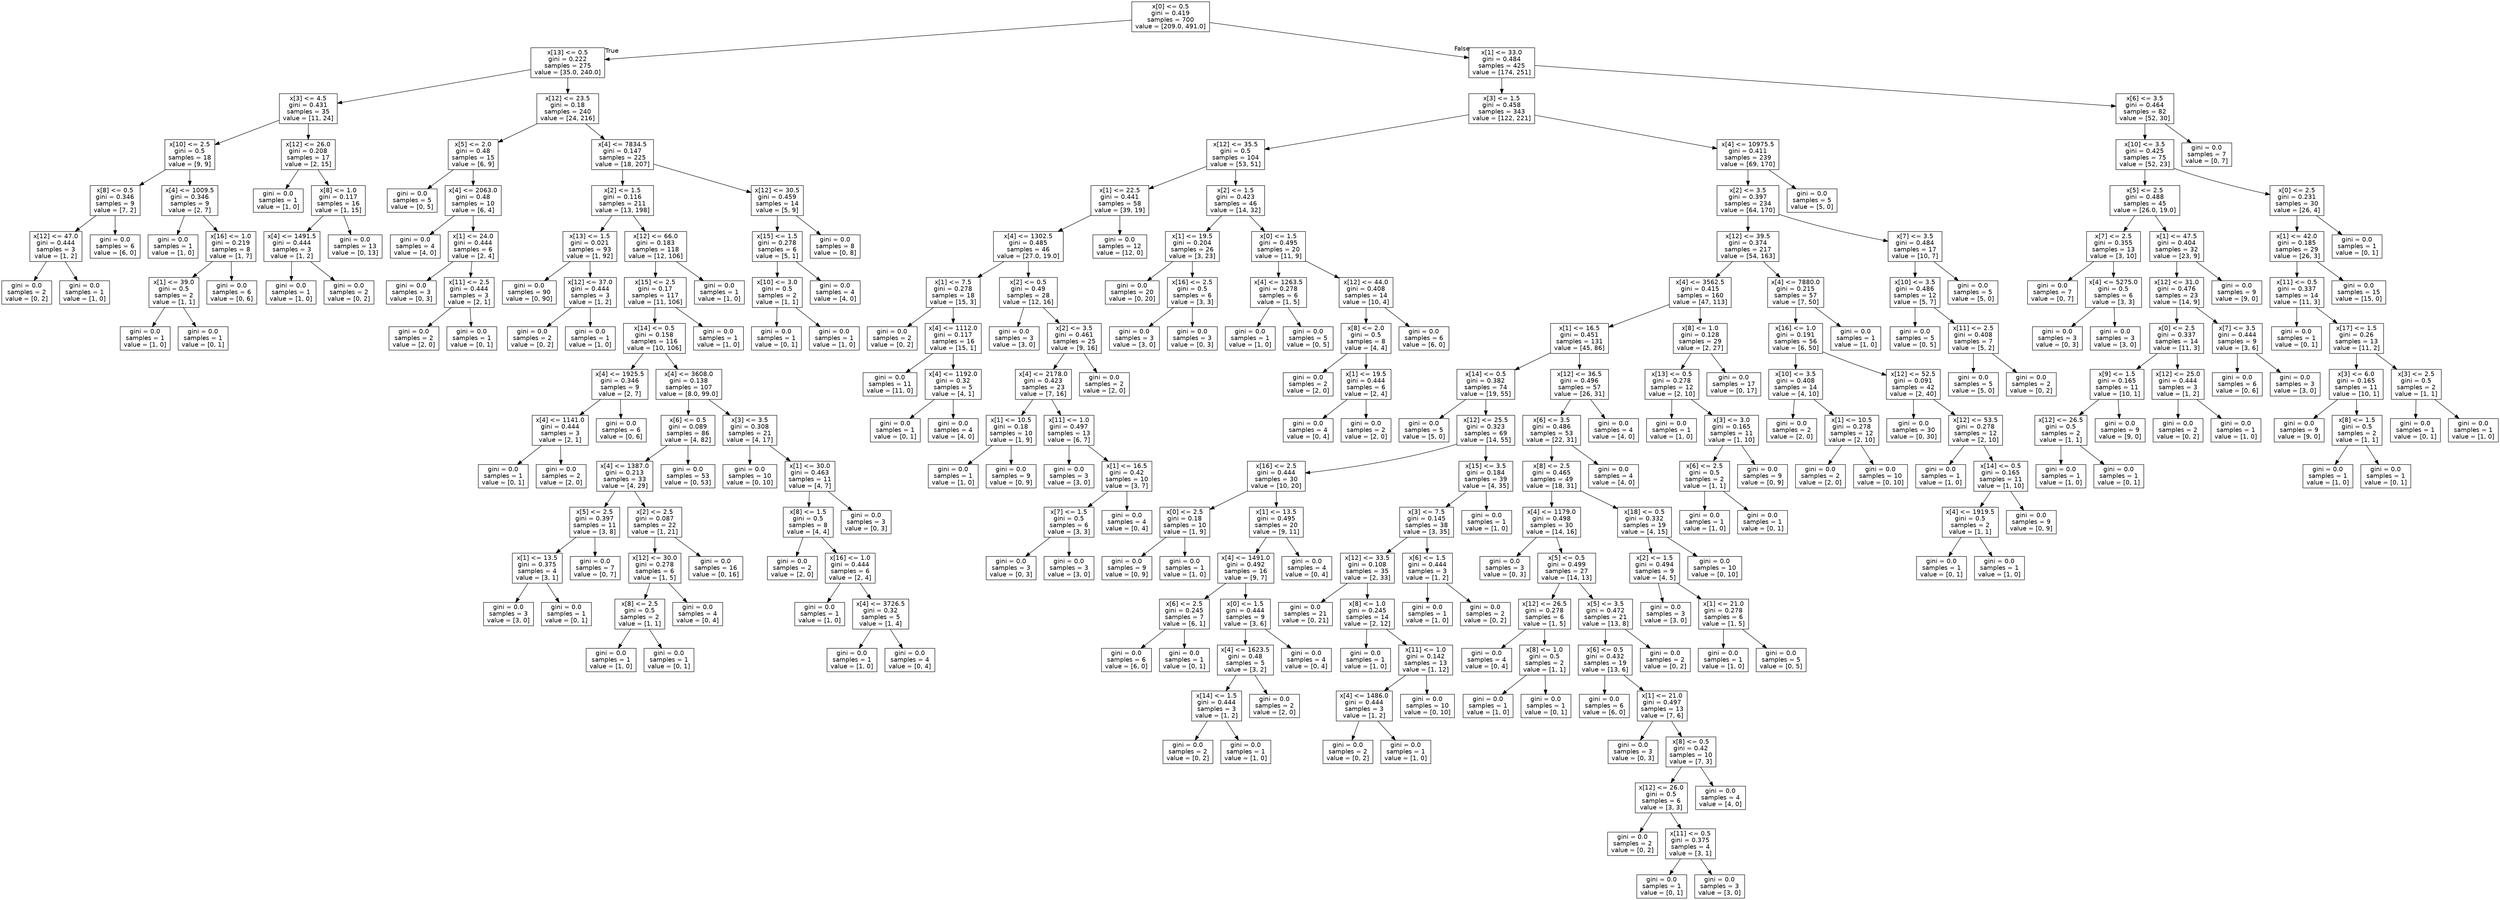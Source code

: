 digraph Tree {
node [shape=box, fontname="helvetica"] ;
edge [fontname="helvetica"] ;
0 [label="x[0] <= 0.5\ngini = 0.419\nsamples = 700\nvalue = [209.0, 491.0]"] ;
1 [label="x[13] <= 0.5\ngini = 0.222\nsamples = 275\nvalue = [35.0, 240.0]"] ;
0 -> 1 [labeldistance=2.5, labelangle=45, headlabel="True"] ;
2 [label="x[3] <= 4.5\ngini = 0.431\nsamples = 35\nvalue = [11, 24]"] ;
1 -> 2 ;
3 [label="x[10] <= 2.5\ngini = 0.5\nsamples = 18\nvalue = [9, 9]"] ;
2 -> 3 ;
4 [label="x[8] <= 0.5\ngini = 0.346\nsamples = 9\nvalue = [7, 2]"] ;
3 -> 4 ;
5 [label="x[12] <= 47.0\ngini = 0.444\nsamples = 3\nvalue = [1, 2]"] ;
4 -> 5 ;
6 [label="gini = 0.0\nsamples = 2\nvalue = [0, 2]"] ;
5 -> 6 ;
7 [label="gini = 0.0\nsamples = 1\nvalue = [1, 0]"] ;
5 -> 7 ;
8 [label="gini = 0.0\nsamples = 6\nvalue = [6, 0]"] ;
4 -> 8 ;
9 [label="x[4] <= 1009.5\ngini = 0.346\nsamples = 9\nvalue = [2, 7]"] ;
3 -> 9 ;
10 [label="gini = 0.0\nsamples = 1\nvalue = [1, 0]"] ;
9 -> 10 ;
11 [label="x[16] <= 1.0\ngini = 0.219\nsamples = 8\nvalue = [1, 7]"] ;
9 -> 11 ;
12 [label="x[1] <= 39.0\ngini = 0.5\nsamples = 2\nvalue = [1, 1]"] ;
11 -> 12 ;
13 [label="gini = 0.0\nsamples = 1\nvalue = [1, 0]"] ;
12 -> 13 ;
14 [label="gini = 0.0\nsamples = 1\nvalue = [0, 1]"] ;
12 -> 14 ;
15 [label="gini = 0.0\nsamples = 6\nvalue = [0, 6]"] ;
11 -> 15 ;
16 [label="x[12] <= 26.0\ngini = 0.208\nsamples = 17\nvalue = [2, 15]"] ;
2 -> 16 ;
17 [label="gini = 0.0\nsamples = 1\nvalue = [1, 0]"] ;
16 -> 17 ;
18 [label="x[8] <= 1.0\ngini = 0.117\nsamples = 16\nvalue = [1, 15]"] ;
16 -> 18 ;
19 [label="x[4] <= 1491.5\ngini = 0.444\nsamples = 3\nvalue = [1, 2]"] ;
18 -> 19 ;
20 [label="gini = 0.0\nsamples = 1\nvalue = [1, 0]"] ;
19 -> 20 ;
21 [label="gini = 0.0\nsamples = 2\nvalue = [0, 2]"] ;
19 -> 21 ;
22 [label="gini = 0.0\nsamples = 13\nvalue = [0, 13]"] ;
18 -> 22 ;
23 [label="x[12] <= 23.5\ngini = 0.18\nsamples = 240\nvalue = [24, 216]"] ;
1 -> 23 ;
24 [label="x[5] <= 2.0\ngini = 0.48\nsamples = 15\nvalue = [6, 9]"] ;
23 -> 24 ;
25 [label="gini = 0.0\nsamples = 5\nvalue = [0, 5]"] ;
24 -> 25 ;
26 [label="x[4] <= 2063.0\ngini = 0.48\nsamples = 10\nvalue = [6, 4]"] ;
24 -> 26 ;
27 [label="gini = 0.0\nsamples = 4\nvalue = [4, 0]"] ;
26 -> 27 ;
28 [label="x[1] <= 24.0\ngini = 0.444\nsamples = 6\nvalue = [2, 4]"] ;
26 -> 28 ;
29 [label="gini = 0.0\nsamples = 3\nvalue = [0, 3]"] ;
28 -> 29 ;
30 [label="x[11] <= 2.5\ngini = 0.444\nsamples = 3\nvalue = [2, 1]"] ;
28 -> 30 ;
31 [label="gini = 0.0\nsamples = 2\nvalue = [2, 0]"] ;
30 -> 31 ;
32 [label="gini = 0.0\nsamples = 1\nvalue = [0, 1]"] ;
30 -> 32 ;
33 [label="x[4] <= 7834.5\ngini = 0.147\nsamples = 225\nvalue = [18, 207]"] ;
23 -> 33 ;
34 [label="x[2] <= 1.5\ngini = 0.116\nsamples = 211\nvalue = [13, 198]"] ;
33 -> 34 ;
35 [label="x[13] <= 1.5\ngini = 0.021\nsamples = 93\nvalue = [1, 92]"] ;
34 -> 35 ;
36 [label="gini = 0.0\nsamples = 90\nvalue = [0, 90]"] ;
35 -> 36 ;
37 [label="x[12] <= 37.0\ngini = 0.444\nsamples = 3\nvalue = [1, 2]"] ;
35 -> 37 ;
38 [label="gini = 0.0\nsamples = 2\nvalue = [0, 2]"] ;
37 -> 38 ;
39 [label="gini = 0.0\nsamples = 1\nvalue = [1, 0]"] ;
37 -> 39 ;
40 [label="x[12] <= 66.0\ngini = 0.183\nsamples = 118\nvalue = [12, 106]"] ;
34 -> 40 ;
41 [label="x[15] <= 2.5\ngini = 0.17\nsamples = 117\nvalue = [11, 106]"] ;
40 -> 41 ;
42 [label="x[14] <= 0.5\ngini = 0.158\nsamples = 116\nvalue = [10, 106]"] ;
41 -> 42 ;
43 [label="x[4] <= 1925.5\ngini = 0.346\nsamples = 9\nvalue = [2, 7]"] ;
42 -> 43 ;
44 [label="x[4] <= 1141.0\ngini = 0.444\nsamples = 3\nvalue = [2, 1]"] ;
43 -> 44 ;
45 [label="gini = 0.0\nsamples = 1\nvalue = [0, 1]"] ;
44 -> 45 ;
46 [label="gini = 0.0\nsamples = 2\nvalue = [2, 0]"] ;
44 -> 46 ;
47 [label="gini = 0.0\nsamples = 6\nvalue = [0, 6]"] ;
43 -> 47 ;
48 [label="x[4] <= 3608.0\ngini = 0.138\nsamples = 107\nvalue = [8.0, 99.0]"] ;
42 -> 48 ;
49 [label="x[6] <= 0.5\ngini = 0.089\nsamples = 86\nvalue = [4, 82]"] ;
48 -> 49 ;
50 [label="x[4] <= 1387.0\ngini = 0.213\nsamples = 33\nvalue = [4, 29]"] ;
49 -> 50 ;
51 [label="x[5] <= 2.5\ngini = 0.397\nsamples = 11\nvalue = [3, 8]"] ;
50 -> 51 ;
52 [label="x[1] <= 13.5\ngini = 0.375\nsamples = 4\nvalue = [3, 1]"] ;
51 -> 52 ;
53 [label="gini = 0.0\nsamples = 3\nvalue = [3, 0]"] ;
52 -> 53 ;
54 [label="gini = 0.0\nsamples = 1\nvalue = [0, 1]"] ;
52 -> 54 ;
55 [label="gini = 0.0\nsamples = 7\nvalue = [0, 7]"] ;
51 -> 55 ;
56 [label="x[2] <= 2.5\ngini = 0.087\nsamples = 22\nvalue = [1, 21]"] ;
50 -> 56 ;
57 [label="x[12] <= 30.0\ngini = 0.278\nsamples = 6\nvalue = [1, 5]"] ;
56 -> 57 ;
58 [label="x[8] <= 2.5\ngini = 0.5\nsamples = 2\nvalue = [1, 1]"] ;
57 -> 58 ;
59 [label="gini = 0.0\nsamples = 1\nvalue = [1, 0]"] ;
58 -> 59 ;
60 [label="gini = 0.0\nsamples = 1\nvalue = [0, 1]"] ;
58 -> 60 ;
61 [label="gini = 0.0\nsamples = 4\nvalue = [0, 4]"] ;
57 -> 61 ;
62 [label="gini = 0.0\nsamples = 16\nvalue = [0, 16]"] ;
56 -> 62 ;
63 [label="gini = 0.0\nsamples = 53\nvalue = [0, 53]"] ;
49 -> 63 ;
64 [label="x[3] <= 3.5\ngini = 0.308\nsamples = 21\nvalue = [4, 17]"] ;
48 -> 64 ;
65 [label="gini = 0.0\nsamples = 10\nvalue = [0, 10]"] ;
64 -> 65 ;
66 [label="x[1] <= 30.0\ngini = 0.463\nsamples = 11\nvalue = [4, 7]"] ;
64 -> 66 ;
67 [label="x[8] <= 1.5\ngini = 0.5\nsamples = 8\nvalue = [4, 4]"] ;
66 -> 67 ;
68 [label="gini = 0.0\nsamples = 2\nvalue = [2, 0]"] ;
67 -> 68 ;
69 [label="x[16] <= 1.0\ngini = 0.444\nsamples = 6\nvalue = [2, 4]"] ;
67 -> 69 ;
70 [label="gini = 0.0\nsamples = 1\nvalue = [1, 0]"] ;
69 -> 70 ;
71 [label="x[4] <= 3726.5\ngini = 0.32\nsamples = 5\nvalue = [1, 4]"] ;
69 -> 71 ;
72 [label="gini = 0.0\nsamples = 1\nvalue = [1, 0]"] ;
71 -> 72 ;
73 [label="gini = 0.0\nsamples = 4\nvalue = [0, 4]"] ;
71 -> 73 ;
74 [label="gini = 0.0\nsamples = 3\nvalue = [0, 3]"] ;
66 -> 74 ;
75 [label="gini = 0.0\nsamples = 1\nvalue = [1, 0]"] ;
41 -> 75 ;
76 [label="gini = 0.0\nsamples = 1\nvalue = [1, 0]"] ;
40 -> 76 ;
77 [label="x[12] <= 30.5\ngini = 0.459\nsamples = 14\nvalue = [5, 9]"] ;
33 -> 77 ;
78 [label="x[15] <= 1.5\ngini = 0.278\nsamples = 6\nvalue = [5, 1]"] ;
77 -> 78 ;
79 [label="x[10] <= 3.0\ngini = 0.5\nsamples = 2\nvalue = [1, 1]"] ;
78 -> 79 ;
80 [label="gini = 0.0\nsamples = 1\nvalue = [0, 1]"] ;
79 -> 80 ;
81 [label="gini = 0.0\nsamples = 1\nvalue = [1, 0]"] ;
79 -> 81 ;
82 [label="gini = 0.0\nsamples = 4\nvalue = [4, 0]"] ;
78 -> 82 ;
83 [label="gini = 0.0\nsamples = 8\nvalue = [0, 8]"] ;
77 -> 83 ;
84 [label="x[1] <= 33.0\ngini = 0.484\nsamples = 425\nvalue = [174, 251]"] ;
0 -> 84 [labeldistance=2.5, labelangle=-45, headlabel="False"] ;
85 [label="x[3] <= 1.5\ngini = 0.458\nsamples = 343\nvalue = [122, 221]"] ;
84 -> 85 ;
86 [label="x[12] <= 35.5\ngini = 0.5\nsamples = 104\nvalue = [53, 51]"] ;
85 -> 86 ;
87 [label="x[1] <= 22.5\ngini = 0.441\nsamples = 58\nvalue = [39, 19]"] ;
86 -> 87 ;
88 [label="x[4] <= 1302.5\ngini = 0.485\nsamples = 46\nvalue = [27.0, 19.0]"] ;
87 -> 88 ;
89 [label="x[1] <= 7.5\ngini = 0.278\nsamples = 18\nvalue = [15, 3]"] ;
88 -> 89 ;
90 [label="gini = 0.0\nsamples = 2\nvalue = [0, 2]"] ;
89 -> 90 ;
91 [label="x[4] <= 1112.0\ngini = 0.117\nsamples = 16\nvalue = [15, 1]"] ;
89 -> 91 ;
92 [label="gini = 0.0\nsamples = 11\nvalue = [11, 0]"] ;
91 -> 92 ;
93 [label="x[4] <= 1192.0\ngini = 0.32\nsamples = 5\nvalue = [4, 1]"] ;
91 -> 93 ;
94 [label="gini = 0.0\nsamples = 1\nvalue = [0, 1]"] ;
93 -> 94 ;
95 [label="gini = 0.0\nsamples = 4\nvalue = [4, 0]"] ;
93 -> 95 ;
96 [label="x[2] <= 0.5\ngini = 0.49\nsamples = 28\nvalue = [12, 16]"] ;
88 -> 96 ;
97 [label="gini = 0.0\nsamples = 3\nvalue = [3, 0]"] ;
96 -> 97 ;
98 [label="x[2] <= 3.5\ngini = 0.461\nsamples = 25\nvalue = [9, 16]"] ;
96 -> 98 ;
99 [label="x[4] <= 2178.0\ngini = 0.423\nsamples = 23\nvalue = [7, 16]"] ;
98 -> 99 ;
100 [label="x[1] <= 10.5\ngini = 0.18\nsamples = 10\nvalue = [1, 9]"] ;
99 -> 100 ;
101 [label="gini = 0.0\nsamples = 1\nvalue = [1, 0]"] ;
100 -> 101 ;
102 [label="gini = 0.0\nsamples = 9\nvalue = [0, 9]"] ;
100 -> 102 ;
103 [label="x[11] <= 1.0\ngini = 0.497\nsamples = 13\nvalue = [6, 7]"] ;
99 -> 103 ;
104 [label="gini = 0.0\nsamples = 3\nvalue = [3, 0]"] ;
103 -> 104 ;
105 [label="x[1] <= 16.5\ngini = 0.42\nsamples = 10\nvalue = [3, 7]"] ;
103 -> 105 ;
106 [label="x[7] <= 1.5\ngini = 0.5\nsamples = 6\nvalue = [3, 3]"] ;
105 -> 106 ;
107 [label="gini = 0.0\nsamples = 3\nvalue = [0, 3]"] ;
106 -> 107 ;
108 [label="gini = 0.0\nsamples = 3\nvalue = [3, 0]"] ;
106 -> 108 ;
109 [label="gini = 0.0\nsamples = 4\nvalue = [0, 4]"] ;
105 -> 109 ;
110 [label="gini = 0.0\nsamples = 2\nvalue = [2, 0]"] ;
98 -> 110 ;
111 [label="gini = 0.0\nsamples = 12\nvalue = [12, 0]"] ;
87 -> 111 ;
112 [label="x[2] <= 1.5\ngini = 0.423\nsamples = 46\nvalue = [14, 32]"] ;
86 -> 112 ;
113 [label="x[1] <= 19.5\ngini = 0.204\nsamples = 26\nvalue = [3, 23]"] ;
112 -> 113 ;
114 [label="gini = 0.0\nsamples = 20\nvalue = [0, 20]"] ;
113 -> 114 ;
115 [label="x[16] <= 2.5\ngini = 0.5\nsamples = 6\nvalue = [3, 3]"] ;
113 -> 115 ;
116 [label="gini = 0.0\nsamples = 3\nvalue = [3, 0]"] ;
115 -> 116 ;
117 [label="gini = 0.0\nsamples = 3\nvalue = [0, 3]"] ;
115 -> 117 ;
118 [label="x[0] <= 1.5\ngini = 0.495\nsamples = 20\nvalue = [11, 9]"] ;
112 -> 118 ;
119 [label="x[4] <= 1263.5\ngini = 0.278\nsamples = 6\nvalue = [1, 5]"] ;
118 -> 119 ;
120 [label="gini = 0.0\nsamples = 1\nvalue = [1, 0]"] ;
119 -> 120 ;
121 [label="gini = 0.0\nsamples = 5\nvalue = [0, 5]"] ;
119 -> 121 ;
122 [label="x[12] <= 44.0\ngini = 0.408\nsamples = 14\nvalue = [10, 4]"] ;
118 -> 122 ;
123 [label="x[8] <= 2.0\ngini = 0.5\nsamples = 8\nvalue = [4, 4]"] ;
122 -> 123 ;
124 [label="gini = 0.0\nsamples = 2\nvalue = [2, 0]"] ;
123 -> 124 ;
125 [label="x[1] <= 19.5\ngini = 0.444\nsamples = 6\nvalue = [2, 4]"] ;
123 -> 125 ;
126 [label="gini = 0.0\nsamples = 4\nvalue = [0, 4]"] ;
125 -> 126 ;
127 [label="gini = 0.0\nsamples = 2\nvalue = [2, 0]"] ;
125 -> 127 ;
128 [label="gini = 0.0\nsamples = 6\nvalue = [6, 0]"] ;
122 -> 128 ;
129 [label="x[4] <= 10975.5\ngini = 0.411\nsamples = 239\nvalue = [69, 170]"] ;
85 -> 129 ;
130 [label="x[2] <= 3.5\ngini = 0.397\nsamples = 234\nvalue = [64, 170]"] ;
129 -> 130 ;
131 [label="x[12] <= 39.5\ngini = 0.374\nsamples = 217\nvalue = [54, 163]"] ;
130 -> 131 ;
132 [label="x[4] <= 3562.5\ngini = 0.415\nsamples = 160\nvalue = [47, 113]"] ;
131 -> 132 ;
133 [label="x[1] <= 16.5\ngini = 0.451\nsamples = 131\nvalue = [45, 86]"] ;
132 -> 133 ;
134 [label="x[14] <= 0.5\ngini = 0.382\nsamples = 74\nvalue = [19, 55]"] ;
133 -> 134 ;
135 [label="gini = 0.0\nsamples = 5\nvalue = [5, 0]"] ;
134 -> 135 ;
136 [label="x[12] <= 25.5\ngini = 0.323\nsamples = 69\nvalue = [14, 55]"] ;
134 -> 136 ;
137 [label="x[16] <= 2.5\ngini = 0.444\nsamples = 30\nvalue = [10, 20]"] ;
136 -> 137 ;
138 [label="x[0] <= 2.5\ngini = 0.18\nsamples = 10\nvalue = [1, 9]"] ;
137 -> 138 ;
139 [label="gini = 0.0\nsamples = 9\nvalue = [0, 9]"] ;
138 -> 139 ;
140 [label="gini = 0.0\nsamples = 1\nvalue = [1, 0]"] ;
138 -> 140 ;
141 [label="x[1] <= 13.5\ngini = 0.495\nsamples = 20\nvalue = [9, 11]"] ;
137 -> 141 ;
142 [label="x[4] <= 1491.0\ngini = 0.492\nsamples = 16\nvalue = [9, 7]"] ;
141 -> 142 ;
143 [label="x[6] <= 2.5\ngini = 0.245\nsamples = 7\nvalue = [6, 1]"] ;
142 -> 143 ;
144 [label="gini = 0.0\nsamples = 6\nvalue = [6, 0]"] ;
143 -> 144 ;
145 [label="gini = 0.0\nsamples = 1\nvalue = [0, 1]"] ;
143 -> 145 ;
146 [label="x[0] <= 1.5\ngini = 0.444\nsamples = 9\nvalue = [3, 6]"] ;
142 -> 146 ;
147 [label="x[4] <= 1623.5\ngini = 0.48\nsamples = 5\nvalue = [3, 2]"] ;
146 -> 147 ;
148 [label="x[14] <= 1.5\ngini = 0.444\nsamples = 3\nvalue = [1, 2]"] ;
147 -> 148 ;
149 [label="gini = 0.0\nsamples = 2\nvalue = [0, 2]"] ;
148 -> 149 ;
150 [label="gini = 0.0\nsamples = 1\nvalue = [1, 0]"] ;
148 -> 150 ;
151 [label="gini = 0.0\nsamples = 2\nvalue = [2, 0]"] ;
147 -> 151 ;
152 [label="gini = 0.0\nsamples = 4\nvalue = [0, 4]"] ;
146 -> 152 ;
153 [label="gini = 0.0\nsamples = 4\nvalue = [0, 4]"] ;
141 -> 153 ;
154 [label="x[15] <= 3.5\ngini = 0.184\nsamples = 39\nvalue = [4, 35]"] ;
136 -> 154 ;
155 [label="x[3] <= 7.5\ngini = 0.145\nsamples = 38\nvalue = [3, 35]"] ;
154 -> 155 ;
156 [label="x[12] <= 33.5\ngini = 0.108\nsamples = 35\nvalue = [2, 33]"] ;
155 -> 156 ;
157 [label="gini = 0.0\nsamples = 21\nvalue = [0, 21]"] ;
156 -> 157 ;
158 [label="x[8] <= 1.0\ngini = 0.245\nsamples = 14\nvalue = [2, 12]"] ;
156 -> 158 ;
159 [label="gini = 0.0\nsamples = 1\nvalue = [1, 0]"] ;
158 -> 159 ;
160 [label="x[11] <= 1.0\ngini = 0.142\nsamples = 13\nvalue = [1, 12]"] ;
158 -> 160 ;
161 [label="x[4] <= 1486.0\ngini = 0.444\nsamples = 3\nvalue = [1, 2]"] ;
160 -> 161 ;
162 [label="gini = 0.0\nsamples = 2\nvalue = [0, 2]"] ;
161 -> 162 ;
163 [label="gini = 0.0\nsamples = 1\nvalue = [1, 0]"] ;
161 -> 163 ;
164 [label="gini = 0.0\nsamples = 10\nvalue = [0, 10]"] ;
160 -> 164 ;
165 [label="x[6] <= 1.5\ngini = 0.444\nsamples = 3\nvalue = [1, 2]"] ;
155 -> 165 ;
166 [label="gini = 0.0\nsamples = 1\nvalue = [1, 0]"] ;
165 -> 166 ;
167 [label="gini = 0.0\nsamples = 2\nvalue = [0, 2]"] ;
165 -> 167 ;
168 [label="gini = 0.0\nsamples = 1\nvalue = [1, 0]"] ;
154 -> 168 ;
169 [label="x[12] <= 36.5\ngini = 0.496\nsamples = 57\nvalue = [26, 31]"] ;
133 -> 169 ;
170 [label="x[6] <= 3.5\ngini = 0.486\nsamples = 53\nvalue = [22, 31]"] ;
169 -> 170 ;
171 [label="x[8] <= 2.5\ngini = 0.465\nsamples = 49\nvalue = [18, 31]"] ;
170 -> 171 ;
172 [label="x[4] <= 1179.0\ngini = 0.498\nsamples = 30\nvalue = [14, 16]"] ;
171 -> 172 ;
173 [label="gini = 0.0\nsamples = 3\nvalue = [0, 3]"] ;
172 -> 173 ;
174 [label="x[5] <= 0.5\ngini = 0.499\nsamples = 27\nvalue = [14, 13]"] ;
172 -> 174 ;
175 [label="x[12] <= 26.5\ngini = 0.278\nsamples = 6\nvalue = [1, 5]"] ;
174 -> 175 ;
176 [label="gini = 0.0\nsamples = 4\nvalue = [0, 4]"] ;
175 -> 176 ;
177 [label="x[8] <= 1.0\ngini = 0.5\nsamples = 2\nvalue = [1, 1]"] ;
175 -> 177 ;
178 [label="gini = 0.0\nsamples = 1\nvalue = [1, 0]"] ;
177 -> 178 ;
179 [label="gini = 0.0\nsamples = 1\nvalue = [0, 1]"] ;
177 -> 179 ;
180 [label="x[5] <= 3.5\ngini = 0.472\nsamples = 21\nvalue = [13, 8]"] ;
174 -> 180 ;
181 [label="x[6] <= 0.5\ngini = 0.432\nsamples = 19\nvalue = [13, 6]"] ;
180 -> 181 ;
182 [label="gini = 0.0\nsamples = 6\nvalue = [6, 0]"] ;
181 -> 182 ;
183 [label="x[1] <= 21.0\ngini = 0.497\nsamples = 13\nvalue = [7, 6]"] ;
181 -> 183 ;
184 [label="gini = 0.0\nsamples = 3\nvalue = [0, 3]"] ;
183 -> 184 ;
185 [label="x[8] <= 0.5\ngini = 0.42\nsamples = 10\nvalue = [7, 3]"] ;
183 -> 185 ;
186 [label="x[12] <= 26.0\ngini = 0.5\nsamples = 6\nvalue = [3, 3]"] ;
185 -> 186 ;
187 [label="gini = 0.0\nsamples = 2\nvalue = [0, 2]"] ;
186 -> 187 ;
188 [label="x[11] <= 0.5\ngini = 0.375\nsamples = 4\nvalue = [3, 1]"] ;
186 -> 188 ;
189 [label="gini = 0.0\nsamples = 1\nvalue = [0, 1]"] ;
188 -> 189 ;
190 [label="gini = 0.0\nsamples = 3\nvalue = [3, 0]"] ;
188 -> 190 ;
191 [label="gini = 0.0\nsamples = 4\nvalue = [4, 0]"] ;
185 -> 191 ;
192 [label="gini = 0.0\nsamples = 2\nvalue = [0, 2]"] ;
180 -> 192 ;
193 [label="x[18] <= 0.5\ngini = 0.332\nsamples = 19\nvalue = [4, 15]"] ;
171 -> 193 ;
194 [label="x[2] <= 1.5\ngini = 0.494\nsamples = 9\nvalue = [4, 5]"] ;
193 -> 194 ;
195 [label="gini = 0.0\nsamples = 3\nvalue = [3, 0]"] ;
194 -> 195 ;
196 [label="x[1] <= 21.0\ngini = 0.278\nsamples = 6\nvalue = [1, 5]"] ;
194 -> 196 ;
197 [label="gini = 0.0\nsamples = 1\nvalue = [1, 0]"] ;
196 -> 197 ;
198 [label="gini = 0.0\nsamples = 5\nvalue = [0, 5]"] ;
196 -> 198 ;
199 [label="gini = 0.0\nsamples = 10\nvalue = [0, 10]"] ;
193 -> 199 ;
200 [label="gini = 0.0\nsamples = 4\nvalue = [4, 0]"] ;
170 -> 200 ;
201 [label="gini = 0.0\nsamples = 4\nvalue = [4, 0]"] ;
169 -> 201 ;
202 [label="x[8] <= 1.0\ngini = 0.128\nsamples = 29\nvalue = [2, 27]"] ;
132 -> 202 ;
203 [label="x[13] <= 0.5\ngini = 0.278\nsamples = 12\nvalue = [2, 10]"] ;
202 -> 203 ;
204 [label="gini = 0.0\nsamples = 1\nvalue = [1, 0]"] ;
203 -> 204 ;
205 [label="x[3] <= 3.0\ngini = 0.165\nsamples = 11\nvalue = [1, 10]"] ;
203 -> 205 ;
206 [label="x[6] <= 2.5\ngini = 0.5\nsamples = 2\nvalue = [1, 1]"] ;
205 -> 206 ;
207 [label="gini = 0.0\nsamples = 1\nvalue = [1, 0]"] ;
206 -> 207 ;
208 [label="gini = 0.0\nsamples = 1\nvalue = [0, 1]"] ;
206 -> 208 ;
209 [label="gini = 0.0\nsamples = 9\nvalue = [0, 9]"] ;
205 -> 209 ;
210 [label="gini = 0.0\nsamples = 17\nvalue = [0, 17]"] ;
202 -> 210 ;
211 [label="x[4] <= 7880.0\ngini = 0.215\nsamples = 57\nvalue = [7, 50]"] ;
131 -> 211 ;
212 [label="x[16] <= 1.0\ngini = 0.191\nsamples = 56\nvalue = [6, 50]"] ;
211 -> 212 ;
213 [label="x[10] <= 3.5\ngini = 0.408\nsamples = 14\nvalue = [4, 10]"] ;
212 -> 213 ;
214 [label="gini = 0.0\nsamples = 2\nvalue = [2, 0]"] ;
213 -> 214 ;
215 [label="x[1] <= 10.5\ngini = 0.278\nsamples = 12\nvalue = [2, 10]"] ;
213 -> 215 ;
216 [label="gini = 0.0\nsamples = 2\nvalue = [2, 0]"] ;
215 -> 216 ;
217 [label="gini = 0.0\nsamples = 10\nvalue = [0, 10]"] ;
215 -> 217 ;
218 [label="x[12] <= 52.5\ngini = 0.091\nsamples = 42\nvalue = [2, 40]"] ;
212 -> 218 ;
219 [label="gini = 0.0\nsamples = 30\nvalue = [0, 30]"] ;
218 -> 219 ;
220 [label="x[12] <= 53.5\ngini = 0.278\nsamples = 12\nvalue = [2, 10]"] ;
218 -> 220 ;
221 [label="gini = 0.0\nsamples = 1\nvalue = [1, 0]"] ;
220 -> 221 ;
222 [label="x[14] <= 0.5\ngini = 0.165\nsamples = 11\nvalue = [1, 10]"] ;
220 -> 222 ;
223 [label="x[4] <= 1919.5\ngini = 0.5\nsamples = 2\nvalue = [1, 1]"] ;
222 -> 223 ;
224 [label="gini = 0.0\nsamples = 1\nvalue = [0, 1]"] ;
223 -> 224 ;
225 [label="gini = 0.0\nsamples = 1\nvalue = [1, 0]"] ;
223 -> 225 ;
226 [label="gini = 0.0\nsamples = 9\nvalue = [0, 9]"] ;
222 -> 226 ;
227 [label="gini = 0.0\nsamples = 1\nvalue = [1, 0]"] ;
211 -> 227 ;
228 [label="x[7] <= 3.5\ngini = 0.484\nsamples = 17\nvalue = [10, 7]"] ;
130 -> 228 ;
229 [label="x[10] <= 3.5\ngini = 0.486\nsamples = 12\nvalue = [5, 7]"] ;
228 -> 229 ;
230 [label="gini = 0.0\nsamples = 5\nvalue = [0, 5]"] ;
229 -> 230 ;
231 [label="x[11] <= 2.5\ngini = 0.408\nsamples = 7\nvalue = [5, 2]"] ;
229 -> 231 ;
232 [label="gini = 0.0\nsamples = 5\nvalue = [5, 0]"] ;
231 -> 232 ;
233 [label="gini = 0.0\nsamples = 2\nvalue = [0, 2]"] ;
231 -> 233 ;
234 [label="gini = 0.0\nsamples = 5\nvalue = [5, 0]"] ;
228 -> 234 ;
235 [label="gini = 0.0\nsamples = 5\nvalue = [5, 0]"] ;
129 -> 235 ;
236 [label="x[6] <= 3.5\ngini = 0.464\nsamples = 82\nvalue = [52, 30]"] ;
84 -> 236 ;
237 [label="x[10] <= 3.5\ngini = 0.425\nsamples = 75\nvalue = [52, 23]"] ;
236 -> 237 ;
238 [label="x[5] <= 2.5\ngini = 0.488\nsamples = 45\nvalue = [26.0, 19.0]"] ;
237 -> 238 ;
239 [label="x[7] <= 2.5\ngini = 0.355\nsamples = 13\nvalue = [3, 10]"] ;
238 -> 239 ;
240 [label="gini = 0.0\nsamples = 7\nvalue = [0, 7]"] ;
239 -> 240 ;
241 [label="x[4] <= 5275.0\ngini = 0.5\nsamples = 6\nvalue = [3, 3]"] ;
239 -> 241 ;
242 [label="gini = 0.0\nsamples = 3\nvalue = [0, 3]"] ;
241 -> 242 ;
243 [label="gini = 0.0\nsamples = 3\nvalue = [3, 0]"] ;
241 -> 243 ;
244 [label="x[1] <= 47.5\ngini = 0.404\nsamples = 32\nvalue = [23, 9]"] ;
238 -> 244 ;
245 [label="x[12] <= 31.0\ngini = 0.476\nsamples = 23\nvalue = [14, 9]"] ;
244 -> 245 ;
246 [label="x[0] <= 2.5\ngini = 0.337\nsamples = 14\nvalue = [11, 3]"] ;
245 -> 246 ;
247 [label="x[9] <= 1.5\ngini = 0.165\nsamples = 11\nvalue = [10, 1]"] ;
246 -> 247 ;
248 [label="x[12] <= 26.5\ngini = 0.5\nsamples = 2\nvalue = [1, 1]"] ;
247 -> 248 ;
249 [label="gini = 0.0\nsamples = 1\nvalue = [1, 0]"] ;
248 -> 249 ;
250 [label="gini = 0.0\nsamples = 1\nvalue = [0, 1]"] ;
248 -> 250 ;
251 [label="gini = 0.0\nsamples = 9\nvalue = [9, 0]"] ;
247 -> 251 ;
252 [label="x[12] <= 25.0\ngini = 0.444\nsamples = 3\nvalue = [1, 2]"] ;
246 -> 252 ;
253 [label="gini = 0.0\nsamples = 2\nvalue = [0, 2]"] ;
252 -> 253 ;
254 [label="gini = 0.0\nsamples = 1\nvalue = [1, 0]"] ;
252 -> 254 ;
255 [label="x[7] <= 3.5\ngini = 0.444\nsamples = 9\nvalue = [3, 6]"] ;
245 -> 255 ;
256 [label="gini = 0.0\nsamples = 6\nvalue = [0, 6]"] ;
255 -> 256 ;
257 [label="gini = 0.0\nsamples = 3\nvalue = [3, 0]"] ;
255 -> 257 ;
258 [label="gini = 0.0\nsamples = 9\nvalue = [9, 0]"] ;
244 -> 258 ;
259 [label="x[0] <= 2.5\ngini = 0.231\nsamples = 30\nvalue = [26, 4]"] ;
237 -> 259 ;
260 [label="x[1] <= 42.0\ngini = 0.185\nsamples = 29\nvalue = [26, 3]"] ;
259 -> 260 ;
261 [label="x[11] <= 0.5\ngini = 0.337\nsamples = 14\nvalue = [11, 3]"] ;
260 -> 261 ;
262 [label="gini = 0.0\nsamples = 1\nvalue = [0, 1]"] ;
261 -> 262 ;
263 [label="x[17] <= 1.5\ngini = 0.26\nsamples = 13\nvalue = [11, 2]"] ;
261 -> 263 ;
264 [label="x[3] <= 6.0\ngini = 0.165\nsamples = 11\nvalue = [10, 1]"] ;
263 -> 264 ;
265 [label="gini = 0.0\nsamples = 9\nvalue = [9, 0]"] ;
264 -> 265 ;
266 [label="x[8] <= 1.5\ngini = 0.5\nsamples = 2\nvalue = [1, 1]"] ;
264 -> 266 ;
267 [label="gini = 0.0\nsamples = 1\nvalue = [1, 0]"] ;
266 -> 267 ;
268 [label="gini = 0.0\nsamples = 1\nvalue = [0, 1]"] ;
266 -> 268 ;
269 [label="x[3] <= 2.5\ngini = 0.5\nsamples = 2\nvalue = [1, 1]"] ;
263 -> 269 ;
270 [label="gini = 0.0\nsamples = 1\nvalue = [0, 1]"] ;
269 -> 270 ;
271 [label="gini = 0.0\nsamples = 1\nvalue = [1, 0]"] ;
269 -> 271 ;
272 [label="gini = 0.0\nsamples = 15\nvalue = [15, 0]"] ;
260 -> 272 ;
273 [label="gini = 0.0\nsamples = 1\nvalue = [0, 1]"] ;
259 -> 273 ;
274 [label="gini = 0.0\nsamples = 7\nvalue = [0, 7]"] ;
236 -> 274 ;
}